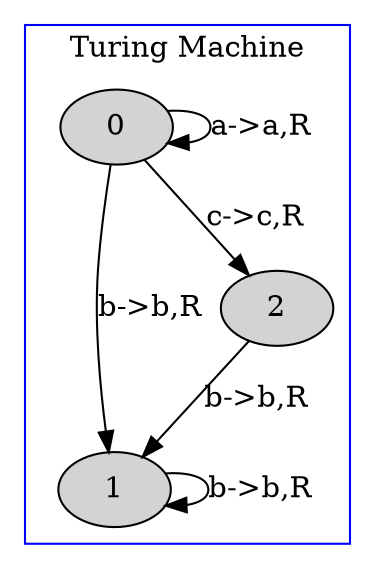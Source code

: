 digraph G {
	subgraph cluster_1 {
		node [style=filled];
		label = "Turing Machine"
		color=blue;

		0;
		1;
		2;
		0->0[label="a->a,R"];
		0->1[label="b->b,R"];
		0->2[label="c->c,R"];
		1->1[label="b->b,R"];
		2->1[label="b->b,R"];
	}

}
